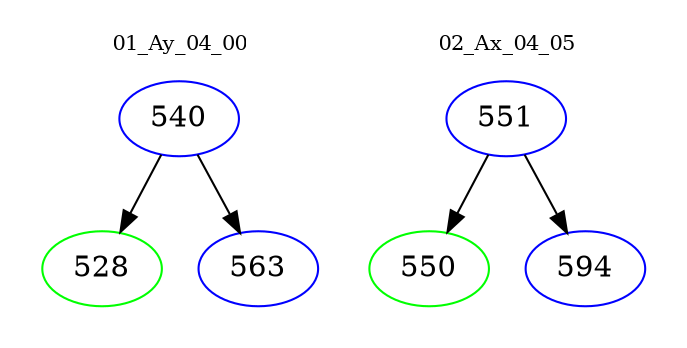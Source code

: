 digraph{
subgraph cluster_0 {
color = white
label = "01_Ay_04_00";
fontsize=10;
T0_540 [label="540", color="blue"]
T0_540 -> T0_528 [color="black"]
T0_528 [label="528", color="green"]
T0_540 -> T0_563 [color="black"]
T0_563 [label="563", color="blue"]
}
subgraph cluster_1 {
color = white
label = "02_Ax_04_05";
fontsize=10;
T1_551 [label="551", color="blue"]
T1_551 -> T1_550 [color="black"]
T1_550 [label="550", color="green"]
T1_551 -> T1_594 [color="black"]
T1_594 [label="594", color="blue"]
}
}
